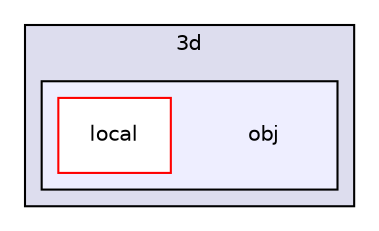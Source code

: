 digraph "fmod/android/fmodstudioapi10503android/api/studio/examples/eclipse/3d/obj" {
  compound=true
  node [ fontsize="10", fontname="Helvetica"];
  edge [ labelfontsize="10", labelfontname="Helvetica"];
  subgraph clusterdir_d53d28cd9b591f3015f5ffba30f6a47e {
    graph [ bgcolor="#ddddee", pencolor="black", label="3d" fontname="Helvetica", fontsize="10", URL="dir_d53d28cd9b591f3015f5ffba30f6a47e.html"]
  subgraph clusterdir_b560c0134f6e976e52808af490c0ba8f {
    graph [ bgcolor="#eeeeff", pencolor="black", label="" URL="dir_b560c0134f6e976e52808af490c0ba8f.html"];
    dir_b560c0134f6e976e52808af490c0ba8f [shape=plaintext label="obj"];
    dir_8a082c8d19be81a8fa6df4d1951882b3 [shape=box label="local" color="red" fillcolor="white" style="filled" URL="dir_8a082c8d19be81a8fa6df4d1951882b3.html"];
  }
  }
}
